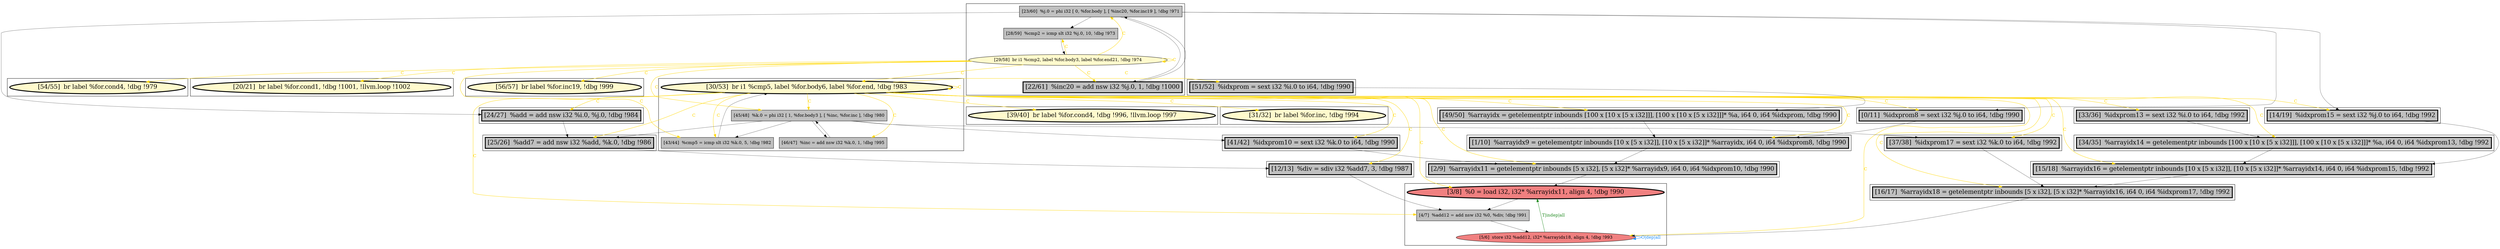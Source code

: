 
digraph G {



node627->node649 [style=solid,color=gold,label="C",penwidth=1.0,fontcolor=gold ]
node634->node638 [style=solid,color=black,label="",penwidth=0.5,fontcolor=black ]
node638->node650 [style=solid,color=black,label="",penwidth=0.5,fontcolor=black ]
node642->node641 [style=solid,color=black,label="",penwidth=0.5,fontcolor=black ]
node629->node624 [style=solid,color=black,label="",penwidth=0.5,fontcolor=black ]
node628->node627 [style=solid,color=black,label="",penwidth=0.5,fontcolor=black ]
node625->node649 [style=solid,color=black,label="",penwidth=0.5,fontcolor=black ]
node627->node624 [style=solid,color=gold,label="C",penwidth=1.0,fontcolor=gold ]
node623->node622 [style=solid,color=black,label="",penwidth=0.5,fontcolor=black ]
node639->node643 [style=solid,color=black,label="",penwidth=0.5,fontcolor=black ]
node627->node637 [style=solid,color=gold,label="C",penwidth=1.0,fontcolor=gold ]
node631->node631 [style=solid,color=gold,label="C",penwidth=1.0,fontcolor=gold ]
node643->node642 [style=solid,color=forestgreen,label="T|indep|all",penwidth=1.0,fontcolor=forestgreen ]
node650->node639 [style=solid,color=black,label="",penwidth=0.5,fontcolor=black ]
node627->node625 [style=solid,color=gold,label="C",penwidth=1.0,fontcolor=gold ]
node634->node623 [style=solid,color=black,label="",penwidth=0.5,fontcolor=black ]
node645->node639 [style=solid,color=black,label="",penwidth=0.5,fontcolor=black ]
node625->node628 [style=solid,color=black,label="",penwidth=0.5,fontcolor=black ]
node627->node627 [style=solid,color=gold,label="C",penwidth=1.0,fontcolor=gold ]
node624->node622 [style=solid,color=black,label="",penwidth=0.5,fontcolor=black ]
node637->node641 [style=solid,color=black,label="",penwidth=0.5,fontcolor=black ]
node631->node632 [style=solid,color=gold,label="C",penwidth=1.0,fontcolor=gold ]
node634->node632 [style=solid,color=black,label="",penwidth=0.5,fontcolor=black ]
node625->node640 [style=solid,color=black,label="",penwidth=0.5,fontcolor=black ]
node627->node641 [style=solid,color=gold,label="C",penwidth=1.0,fontcolor=gold ]
node632->node631 [style=solid,color=black,label="",penwidth=0.5,fontcolor=black ]
node627->node642 [style=solid,color=gold,label="C",penwidth=1.0,fontcolor=gold ]
node631->node630 [style=solid,color=gold,label="C",penwidth=1.0,fontcolor=gold ]
node627->node650 [style=solid,color=gold,label="C",penwidth=1.0,fontcolor=gold ]
node627->node647 [style=solid,color=gold,label="C",penwidth=1.0,fontcolor=gold ]
node641->node643 [style=solid,color=black,label="",penwidth=0.5,fontcolor=black ]
node627->node621 [style=solid,color=gold,label="C",penwidth=1.0,fontcolor=gold ]
node648->node650 [style=solid,color=black,label="",penwidth=0.5,fontcolor=black ]
node627->node645 [style=solid,color=gold,label="C",penwidth=1.0,fontcolor=gold ]
node627->node643 [style=solid,color=gold,label="C",penwidth=1.0,fontcolor=gold ]
node622->node621 [style=solid,color=black,label="",penwidth=0.5,fontcolor=black ]
node634->node636 [style=solid,color=black,label="",penwidth=0.5,fontcolor=black ]
node636->node649 [style=solid,color=black,label="",penwidth=0.5,fontcolor=black ]
node631->node627 [style=solid,color=gold,label="C",penwidth=1.0,fontcolor=gold ]
node627->node640 [style=solid,color=gold,label="C",penwidth=1.0,fontcolor=gold ]
node631->node625 [style=solid,color=gold,label="C",penwidth=1.0,fontcolor=gold ]
node626->node625 [style=solid,color=black,label="",penwidth=0.5,fontcolor=black ]
node647->node648 [style=solid,color=black,label="",penwidth=0.5,fontcolor=black ]
node627->node639 [style=solid,color=gold,label="C",penwidth=1.0,fontcolor=gold ]
node631->node633 [style=solid,color=gold,label="C",penwidth=1.0,fontcolor=gold ]
node631->node646 [style=solid,color=gold,label="C",penwidth=1.0,fontcolor=gold ]
node627->node644 [style=solid,color=gold,label="C",penwidth=1.0,fontcolor=gold ]
node631->node635 [style=solid,color=gold,label="C",penwidth=1.0,fontcolor=gold ]
node627->node629 [style=solid,color=gold,label="C",penwidth=1.0,fontcolor=gold ]
node627->node626 [style=solid,color=gold,label="C",penwidth=1.0,fontcolor=gold ]
node627->node623 [style=solid,color=gold,label="C",penwidth=1.0,fontcolor=gold ]
node627->node628 [style=solid,color=gold,label="C",penwidth=1.0,fontcolor=gold ]
node627->node651 [style=solid,color=gold,label="C",penwidth=1.0,fontcolor=gold ]
node631->node628 [style=solid,color=gold,label="C",penwidth=1.0,fontcolor=gold ]
node634->node633 [style=solid,color=black,label="",penwidth=0.5,fontcolor=black ]
node627->node648 [style=solid,color=gold,label="C",penwidth=1.0,fontcolor=gold ]
node633->node634 [style=solid,color=black,label="",penwidth=0.5,fontcolor=black ]
node627->node622 [style=solid,color=gold,label="C",penwidth=1.0,fontcolor=gold ]
node631->node634 [style=solid,color=gold,label="C",penwidth=1.0,fontcolor=gold ]
node625->node626 [style=solid,color=black,label="",penwidth=0.5,fontcolor=black ]
node627->node638 [style=solid,color=gold,label="C",penwidth=1.0,fontcolor=gold ]
node640->node621 [style=solid,color=black,label="",penwidth=0.5,fontcolor=black ]
node621->node642 [style=solid,color=black,label="",penwidth=0.5,fontcolor=black ]
node643->node643 [style=solid,color=dodgerblue,label="O|dep|all",penwidth=1.0,fontcolor=dodgerblue ]
node649->node637 [style=solid,color=black,label="",penwidth=0.5,fontcolor=black ]
node625->node645 [style=solid,color=black,label="",penwidth=0.5,fontcolor=black ]
node627->node636 [style=solid,color=gold,label="C",penwidth=1.0,fontcolor=gold ]


subgraph cluster22 {


node651 [penwidth=3.0,fontsize=20,fillcolor=lemonchiffon,label="[31/32]  br label %for.inc, !dbg !994",shape=ellipse,style=filled ]



}

subgraph cluster20 {


node649 [penwidth=3.0,fontsize=20,fillcolor=grey,label="[25/26]  %add7 = add nsw i32 %add, %k.0, !dbg !986",shape=rectangle,style=filled ]



}

subgraph cluster18 {


node647 [penwidth=3.0,fontsize=20,fillcolor=grey,label="[33/36]  %idxprom13 = sext i32 %i.0 to i64, !dbg !992",shape=rectangle,style=filled ]



}

subgraph cluster16 {


node645 [penwidth=3.0,fontsize=20,fillcolor=grey,label="[37/38]  %idxprom17 = sext i32 %k.0 to i64, !dbg !992",shape=rectangle,style=filled ]



}

subgraph cluster17 {


node646 [penwidth=3.0,fontsize=20,fillcolor=lemonchiffon,label="[20/21]  br label %for.cond1, !dbg !1001, !llvm.loop !1002",shape=ellipse,style=filled ]



}

subgraph cluster4 {


node628 [fillcolor=grey,label="[43/44]  %cmp5 = icmp slt i32 %k.0, 5, !dbg !982",shape=rectangle,style=filled ]
node627 [penwidth=3.0,fontsize=20,fillcolor=lemonchiffon,label="[30/53]  br i1 %cmp5, label %for.body6, label %for.end, !dbg !983",shape=ellipse,style=filled ]
node625 [fillcolor=grey,label="[45/48]  %k.0 = phi i32 [ 1, %for.body3 ], [ %inc, %for.inc ], !dbg !980",shape=rectangle,style=filled ]
node626 [fillcolor=grey,label="[46/47]  %inc = add nsw i32 %k.0, 1, !dbg !995",shape=rectangle,style=filled ]



}

subgraph cluster3 {


node624 [penwidth=3.0,fontsize=20,fillcolor=grey,label="[49/50]  %arrayidx = getelementptr inbounds [100 x [10 x [5 x i32]]], [100 x [10 x [5 x i32]]]* %a, i64 0, i64 %idxprom, !dbg !990",shape=rectangle,style=filled ]



}

subgraph cluster2 {


node623 [penwidth=3.0,fontsize=20,fillcolor=grey,label="[0/11]  %idxprom8 = sext i32 %j.0 to i64, !dbg !990",shape=rectangle,style=filled ]



}

subgraph cluster1 {


node622 [penwidth=3.0,fontsize=20,fillcolor=grey,label="[1/10]  %arrayidx9 = getelementptr inbounds [10 x [5 x i32]], [10 x [5 x i32]]* %arrayidx, i64 0, i64 %idxprom8, !dbg !990",shape=rectangle,style=filled ]



}

subgraph cluster12 {


node639 [penwidth=3.0,fontsize=20,fillcolor=grey,label="[16/17]  %arrayidx18 = getelementptr inbounds [5 x i32], [5 x i32]* %arrayidx16, i64 0, i64 %idxprom17, !dbg !992",shape=rectangle,style=filled ]



}

subgraph cluster5 {


node629 [penwidth=3.0,fontsize=20,fillcolor=grey,label="[51/52]  %idxprom = sext i32 %i.0 to i64, !dbg !990",shape=rectangle,style=filled ]



}

subgraph cluster0 {


node621 [penwidth=3.0,fontsize=20,fillcolor=grey,label="[2/9]  %arrayidx11 = getelementptr inbounds [5 x i32], [5 x i32]* %arrayidx9, i64 0, i64 %idxprom10, !dbg !990",shape=rectangle,style=filled ]



}

subgraph cluster6 {


node630 [penwidth=3.0,fontsize=20,fillcolor=lemonchiffon,label="[54/55]  br label %for.cond4, !dbg !979",shape=ellipse,style=filled ]



}

subgraph cluster14 {


node643 [fillcolor=lightcoral,label="[5/6]  store i32 %add12, i32* %arrayidx18, align 4, !dbg !993",shape=ellipse,style=filled ]
node641 [fillcolor=grey,label="[4/7]  %add12 = add nsw i32 %0, %div, !dbg !991",shape=rectangle,style=filled ]
node642 [penwidth=3.0,fontsize=20,fillcolor=lightcoral,label="[3/8]  %0 = load i32, i32* %arrayidx11, align 4, !dbg !990",shape=ellipse,style=filled ]



}

subgraph cluster7 {


node634 [fillcolor=grey,label="[23/60]  %j.0 = phi i32 [ 0, %for.body ], [ %inc20, %for.inc19 ], !dbg !971",shape=rectangle,style=filled ]
node631 [fillcolor=lemonchiffon,label="[29/58]  br i1 %cmp2, label %for.body3, label %for.end21, !dbg !974",shape=ellipse,style=filled ]
node633 [penwidth=3.0,fontsize=20,fillcolor=grey,label="[22/61]  %inc20 = add nsw i32 %j.0, 1, !dbg !1000",shape=rectangle,style=filled ]
node632 [fillcolor=grey,label="[28/59]  %cmp2 = icmp slt i32 %j.0, 10, !dbg !973",shape=rectangle,style=filled ]



}

subgraph cluster8 {


node635 [penwidth=3.0,fontsize=20,fillcolor=lemonchiffon,label="[56/57]  br label %for.inc19, !dbg !999",shape=ellipse,style=filled ]



}

subgraph cluster21 {


node650 [penwidth=3.0,fontsize=20,fillcolor=grey,label="[15/18]  %arrayidx16 = getelementptr inbounds [10 x [5 x i32]], [10 x [5 x i32]]* %arrayidx14, i64 0, i64 %idxprom15, !dbg !992",shape=rectangle,style=filled ]



}

subgraph cluster9 {


node636 [penwidth=3.0,fontsize=20,fillcolor=grey,label="[24/27]  %add = add nsw i32 %i.0, %j.0, !dbg !984",shape=rectangle,style=filled ]



}

subgraph cluster19 {


node648 [penwidth=3.0,fontsize=20,fillcolor=grey,label="[34/35]  %arrayidx14 = getelementptr inbounds [100 x [10 x [5 x i32]]], [100 x [10 x [5 x i32]]]* %a, i64 0, i64 %idxprom13, !dbg !992",shape=rectangle,style=filled ]



}

subgraph cluster10 {


node637 [penwidth=3.0,fontsize=20,fillcolor=grey,label="[12/13]  %div = sdiv i32 %add7, 3, !dbg !987",shape=rectangle,style=filled ]



}

subgraph cluster11 {


node638 [penwidth=3.0,fontsize=20,fillcolor=grey,label="[14/19]  %idxprom15 = sext i32 %j.0 to i64, !dbg !992",shape=rectangle,style=filled ]



}

subgraph cluster13 {


node640 [penwidth=3.0,fontsize=20,fillcolor=grey,label="[41/42]  %idxprom10 = sext i32 %k.0 to i64, !dbg !990",shape=rectangle,style=filled ]



}

subgraph cluster15 {


node644 [penwidth=3.0,fontsize=20,fillcolor=lemonchiffon,label="[39/40]  br label %for.cond4, !dbg !996, !llvm.loop !997",shape=ellipse,style=filled ]



}

}
